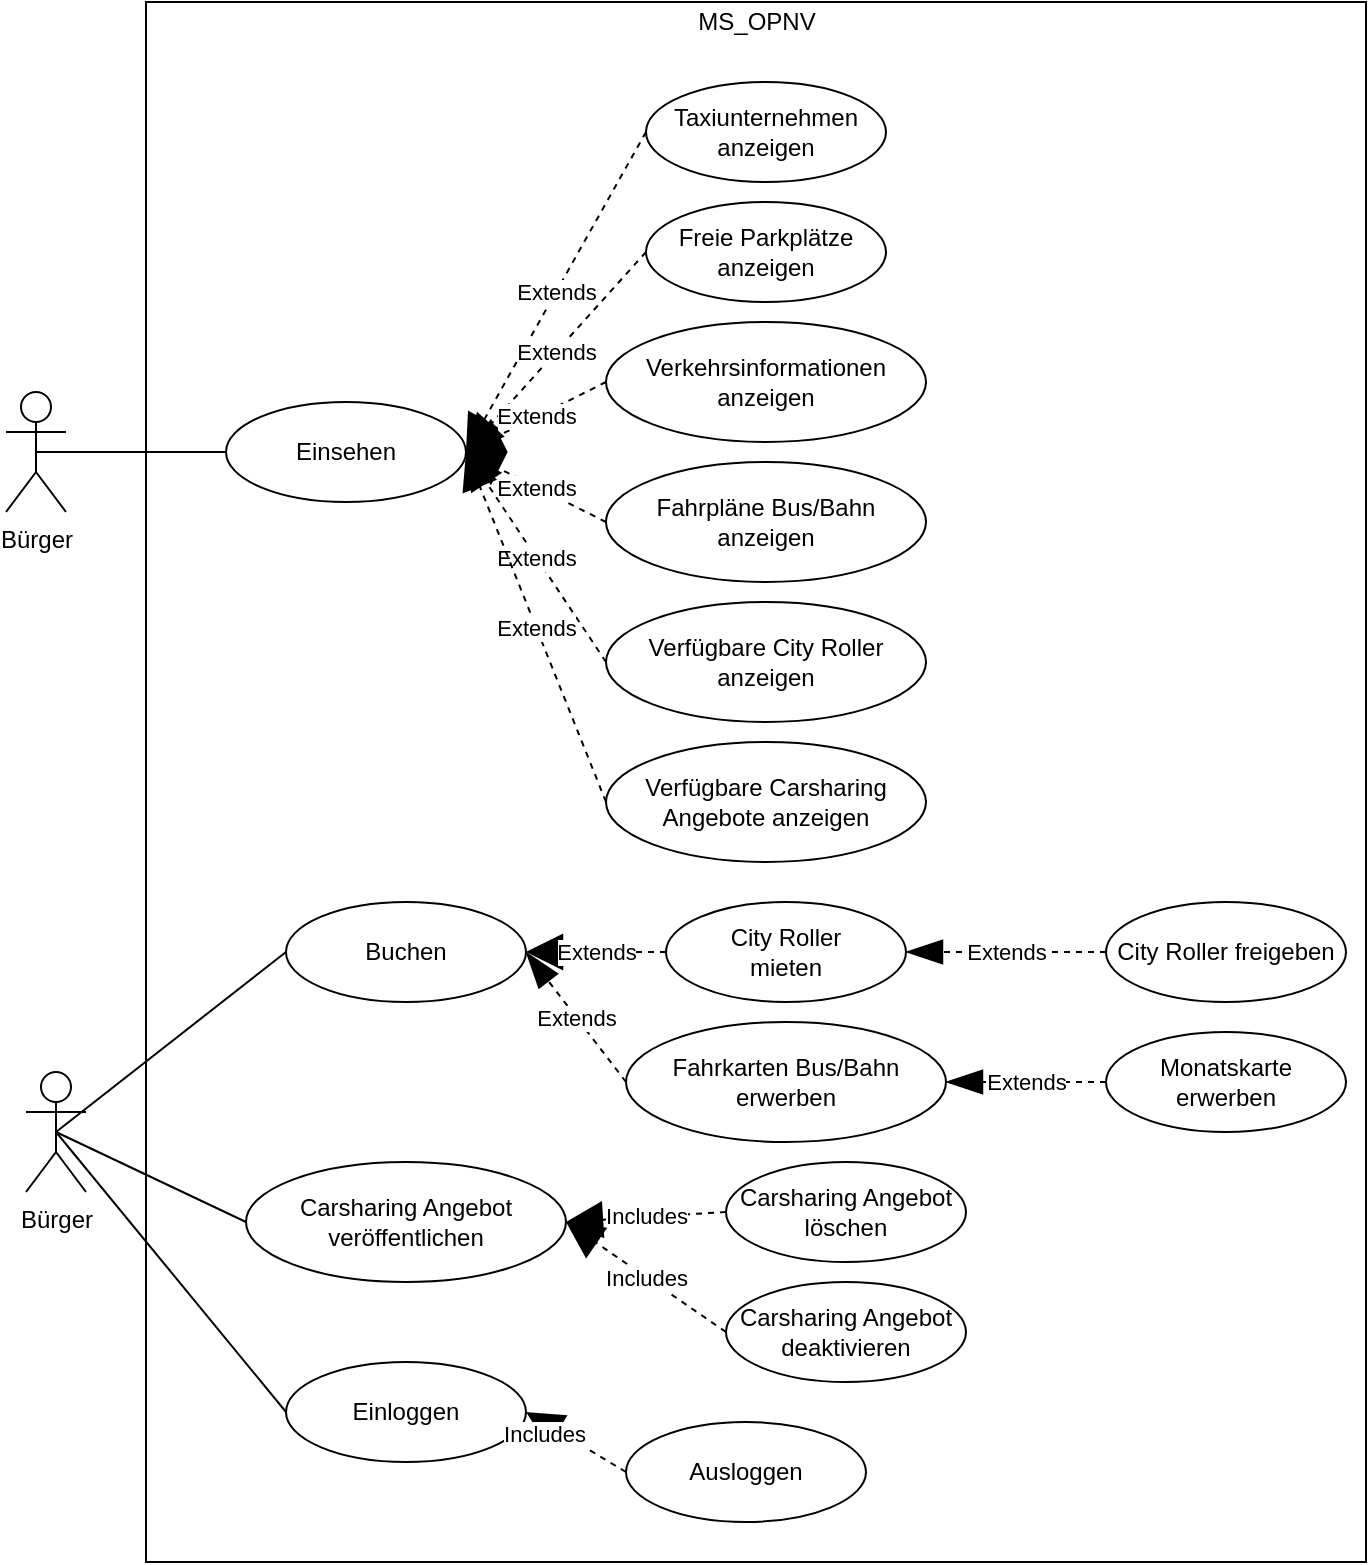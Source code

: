 <mxfile version="13.0.3" type="device"><diagram id="wSz-yzXVZgjqRO5yJUjH" name="Page-1"><mxGraphModel dx="946" dy="680" grid="1" gridSize="10" guides="1" tooltips="1" connect="1" arrows="1" fold="1" page="1" pageScale="1" pageWidth="827" pageHeight="1169" math="0" shadow="0"><root><mxCell id="0"/><mxCell id="1" parent="0"/><mxCell id="gUmcn0qF_uzuWgA-qNx5-11" value="" style="rounded=0;whiteSpace=wrap;html=1;" parent="1" vertex="1"><mxGeometry x="160" y="90" width="610" height="780" as="geometry"/></mxCell><mxCell id="gUmcn0qF_uzuWgA-qNx5-1" value="Bürger" style="shape=umlActor;verticalLabelPosition=bottom;labelBackgroundColor=#ffffff;verticalAlign=top;html=1;outlineConnect=0;" parent="1" vertex="1"><mxGeometry x="90" y="285" width="30" height="60" as="geometry"/></mxCell><mxCell id="gUmcn0qF_uzuWgA-qNx5-4" value="Einsehen" style="ellipse;whiteSpace=wrap;html=1;" parent="1" vertex="1"><mxGeometry x="200" y="290" width="120" height="50" as="geometry"/></mxCell><mxCell id="gUmcn0qF_uzuWgA-qNx5-5" value="Taxiunternehmen&lt;br&gt;anzeigen" style="ellipse;whiteSpace=wrap;html=1;" parent="1" vertex="1"><mxGeometry x="410" y="130" width="120" height="50" as="geometry"/></mxCell><mxCell id="gUmcn0qF_uzuWgA-qNx5-6" value="Freie Parkplätze&lt;br&gt;anzeigen" style="ellipse;whiteSpace=wrap;html=1;" parent="1" vertex="1"><mxGeometry x="410" y="190" width="120" height="50" as="geometry"/></mxCell><mxCell id="gUmcn0qF_uzuWgA-qNx5-7" value="Verkehrsinformationen&lt;br&gt;anzeigen" style="ellipse;whiteSpace=wrap;html=1;" parent="1" vertex="1"><mxGeometry x="390" y="250" width="160" height="60" as="geometry"/></mxCell><mxCell id="gUmcn0qF_uzuWgA-qNx5-8" value="Fahrpläne Bus/Bahn&lt;br&gt;anzeigen" style="ellipse;whiteSpace=wrap;html=1;" parent="1" vertex="1"><mxGeometry x="390" y="320" width="160" height="60" as="geometry"/></mxCell><mxCell id="gUmcn0qF_uzuWgA-qNx5-10" value="Bürger" style="shape=umlActor;verticalLabelPosition=bottom;labelBackgroundColor=#ffffff;verticalAlign=top;html=1;outlineConnect=0;" parent="1" vertex="1"><mxGeometry x="100" y="625" width="30" height="60" as="geometry"/></mxCell><mxCell id="gUmcn0qF_uzuWgA-qNx5-12" value="MS_OPNV" style="text;html=1;strokeColor=none;fillColor=none;align=center;verticalAlign=middle;whiteSpace=wrap;rounded=0;" parent="1" vertex="1"><mxGeometry x="372.5" y="90" width="185" height="20" as="geometry"/></mxCell><mxCell id="gUmcn0qF_uzuWgA-qNx5-13" value="Buchen" style="ellipse;whiteSpace=wrap;html=1;" parent="1" vertex="1"><mxGeometry x="230" y="540" width="120" height="50" as="geometry"/></mxCell><mxCell id="gUmcn0qF_uzuWgA-qNx5-15" value="City Roller&lt;br&gt;mieten" style="ellipse;whiteSpace=wrap;html=1;" parent="1" vertex="1"><mxGeometry x="420" y="540" width="120" height="50" as="geometry"/></mxCell><mxCell id="gUmcn0qF_uzuWgA-qNx5-16" value="Fahrkarten Bus/Bahn&lt;br&gt;erwerben" style="ellipse;whiteSpace=wrap;html=1;" parent="1" vertex="1"><mxGeometry x="400" y="600" width="160" height="60" as="geometry"/></mxCell><mxCell id="gUmcn0qF_uzuWgA-qNx5-17" value="Carsharing Angebot&lt;br&gt;veröffentlichen" style="ellipse;whiteSpace=wrap;html=1;" parent="1" vertex="1"><mxGeometry x="210" y="670" width="160" height="60" as="geometry"/></mxCell><mxCell id="gUmcn0qF_uzuWgA-qNx5-18" value="Verfügbare City Roller&lt;br&gt;anzeigen" style="ellipse;whiteSpace=wrap;html=1;" parent="1" vertex="1"><mxGeometry x="390" y="390" width="160" height="60" as="geometry"/></mxCell><mxCell id="gUmcn0qF_uzuWgA-qNx5-19" value="Verfügbare Carsharing Angebote anzeigen" style="ellipse;whiteSpace=wrap;html=1;" parent="1" vertex="1"><mxGeometry x="390" y="460" width="160" height="60" as="geometry"/></mxCell><mxCell id="gUmcn0qF_uzuWgA-qNx5-20" value="Carsharing Angebot&lt;br&gt;löschen" style="ellipse;whiteSpace=wrap;html=1;" parent="1" vertex="1"><mxGeometry x="450" y="670" width="120" height="50" as="geometry"/></mxCell><mxCell id="gUmcn0qF_uzuWgA-qNx5-23" value="Extends" style="endArrow=block;endSize=16;endFill=1;html=1;exitX=0;exitY=0.5;exitDx=0;exitDy=0;entryX=1;entryY=0.5;entryDx=0;entryDy=0;dashed=1;" parent="1" source="gUmcn0qF_uzuWgA-qNx5-15" target="gUmcn0qF_uzuWgA-qNx5-13" edge="1"><mxGeometry width="160" relative="1" as="geometry"><mxPoint x="424" y="540" as="sourcePoint"/><mxPoint x="354" y="600" as="targetPoint"/></mxGeometry></mxCell><mxCell id="gUmcn0qF_uzuWgA-qNx5-24" value="Extends" style="endArrow=blockThin;endSize=16;endFill=1;html=1;exitX=0;exitY=0.5;exitDx=0;exitDy=0;entryX=1;entryY=0.5;entryDx=0;entryDy=0;startArrow=none;startFill=0;dashed=1;" parent="1" source="gUmcn0qF_uzuWgA-qNx5-16" target="gUmcn0qF_uzuWgA-qNx5-13" edge="1"><mxGeometry width="160" relative="1" as="geometry"><mxPoint x="440" y="525" as="sourcePoint"/><mxPoint x="370" y="585" as="targetPoint"/></mxGeometry></mxCell><mxCell id="gUmcn0qF_uzuWgA-qNx5-25" value="Includes" style="endArrow=block;endSize=16;endFill=1;html=1;exitX=0;exitY=0.5;exitDx=0;exitDy=0;entryX=1;entryY=0.5;entryDx=0;entryDy=0;dashed=1;" parent="1" source="gUmcn0qF_uzuWgA-qNx5-20" target="gUmcn0qF_uzuWgA-qNx5-17" edge="1"><mxGeometry width="160" relative="1" as="geometry"><mxPoint x="450" y="535" as="sourcePoint"/><mxPoint x="380" y="595" as="targetPoint"/></mxGeometry></mxCell><mxCell id="gUmcn0qF_uzuWgA-qNx5-26" value="Extends" style="endArrow=block;endSize=16;endFill=1;html=1;exitX=0;exitY=0.5;exitDx=0;exitDy=0;entryX=1;entryY=0.5;entryDx=0;entryDy=0;dashed=1;" parent="1" source="gUmcn0qF_uzuWgA-qNx5-5" target="gUmcn0qF_uzuWgA-qNx5-4" edge="1"><mxGeometry width="160" relative="1" as="geometry"><mxPoint x="380" y="330" as="sourcePoint"/><mxPoint x="310" y="390" as="targetPoint"/></mxGeometry></mxCell><mxCell id="gUmcn0qF_uzuWgA-qNx5-27" value="Extends" style="endArrow=block;endSize=16;endFill=1;html=1;exitX=0;exitY=0.5;exitDx=0;exitDy=0;entryX=1;entryY=0.5;entryDx=0;entryDy=0;dashed=1;" parent="1" source="gUmcn0qF_uzuWgA-qNx5-6" target="gUmcn0qF_uzuWgA-qNx5-4" edge="1"><mxGeometry width="160" relative="1" as="geometry"><mxPoint x="420" y="165" as="sourcePoint"/><mxPoint x="330" y="325" as="targetPoint"/></mxGeometry></mxCell><mxCell id="gUmcn0qF_uzuWgA-qNx5-28" value="Extends" style="endArrow=block;endSize=16;endFill=1;html=1;exitX=0;exitY=0.5;exitDx=0;exitDy=0;entryX=1;entryY=0.5;entryDx=0;entryDy=0;dashed=1;" parent="1" source="gUmcn0qF_uzuWgA-qNx5-7" target="gUmcn0qF_uzuWgA-qNx5-4" edge="1"><mxGeometry width="160" relative="1" as="geometry"><mxPoint x="430" y="175" as="sourcePoint"/><mxPoint x="340" y="335" as="targetPoint"/></mxGeometry></mxCell><mxCell id="gUmcn0qF_uzuWgA-qNx5-29" value="Extends" style="endArrow=block;endSize=16;endFill=1;html=1;exitX=0;exitY=0.5;exitDx=0;exitDy=0;entryX=1;entryY=0.5;entryDx=0;entryDy=0;dashed=1;" parent="1" source="gUmcn0qF_uzuWgA-qNx5-8" target="gUmcn0qF_uzuWgA-qNx5-4" edge="1"><mxGeometry width="160" relative="1" as="geometry"><mxPoint x="440" y="185" as="sourcePoint"/><mxPoint x="350" y="345" as="targetPoint"/></mxGeometry></mxCell><mxCell id="gUmcn0qF_uzuWgA-qNx5-30" value="Extends" style="endArrow=block;endSize=16;endFill=1;html=1;exitX=0;exitY=0.5;exitDx=0;exitDy=0;entryX=1;entryY=0.5;entryDx=0;entryDy=0;dashed=1;" parent="1" source="gUmcn0qF_uzuWgA-qNx5-18" target="gUmcn0qF_uzuWgA-qNx5-4" edge="1"><mxGeometry width="160" relative="1" as="geometry"><mxPoint x="450" y="195" as="sourcePoint"/><mxPoint x="360" y="355" as="targetPoint"/></mxGeometry></mxCell><mxCell id="gUmcn0qF_uzuWgA-qNx5-31" value="Extends" style="endArrow=block;endSize=16;endFill=1;html=1;exitX=0;exitY=0.5;exitDx=0;exitDy=0;entryX=1;entryY=0.5;entryDx=0;entryDy=0;dashed=1;" parent="1" source="gUmcn0qF_uzuWgA-qNx5-19" target="gUmcn0qF_uzuWgA-qNx5-4" edge="1"><mxGeometry width="160" relative="1" as="geometry"><mxPoint x="460" y="205" as="sourcePoint"/><mxPoint x="370" y="365" as="targetPoint"/></mxGeometry></mxCell><mxCell id="gUmcn0qF_uzuWgA-qNx5-32" value="City Roller freigeben" style="ellipse;whiteSpace=wrap;html=1;" parent="1" vertex="1"><mxGeometry x="640" y="540" width="120" height="50" as="geometry"/></mxCell><mxCell id="gUmcn0qF_uzuWgA-qNx5-35" value="Monatskarte&lt;br&gt;erwerben" style="ellipse;whiteSpace=wrap;html=1;" parent="1" vertex="1"><mxGeometry x="640" y="605" width="120" height="50" as="geometry"/></mxCell><mxCell id="gUmcn0qF_uzuWgA-qNx5-36" value="Extends" style="endArrow=blockThin;endSize=16;endFill=1;html=1;exitX=0;exitY=0.5;exitDx=0;exitDy=0;entryX=1;entryY=0.5;entryDx=0;entryDy=0;startArrow=none;startFill=0;dashed=1;" parent="1" source="gUmcn0qF_uzuWgA-qNx5-35" target="gUmcn0qF_uzuWgA-qNx5-16" edge="1"><mxGeometry width="160" relative="1" as="geometry"><mxPoint x="410" y="640" as="sourcePoint"/><mxPoint x="360" y="575" as="targetPoint"/></mxGeometry></mxCell><mxCell id="gUmcn0qF_uzuWgA-qNx5-38" value="Extends" style="endArrow=blockThin;endSize=16;endFill=1;html=1;exitX=0;exitY=0.5;exitDx=0;exitDy=0;entryX=1;entryY=0.5;entryDx=0;entryDy=0;startArrow=none;startFill=0;dashed=1;" parent="1" source="gUmcn0qF_uzuWgA-qNx5-32" target="gUmcn0qF_uzuWgA-qNx5-15" edge="1"><mxGeometry width="160" relative="1" as="geometry"><mxPoint x="630" y="565" as="sourcePoint"/><mxPoint x="550" y="565" as="targetPoint"/></mxGeometry></mxCell><mxCell id="gUmcn0qF_uzuWgA-qNx5-39" value="Einloggen" style="ellipse;whiteSpace=wrap;html=1;" parent="1" vertex="1"><mxGeometry x="230" y="770" width="120" height="50" as="geometry"/></mxCell><mxCell id="gUmcn0qF_uzuWgA-qNx5-40" value="Ausloggen" style="ellipse;whiteSpace=wrap;html=1;" parent="1" vertex="1"><mxGeometry x="400" y="800" width="120" height="50" as="geometry"/></mxCell><mxCell id="gUmcn0qF_uzuWgA-qNx5-42" value="Includes" style="endArrow=block;endSize=16;endFill=1;html=1;exitX=0;exitY=0.5;exitDx=0;exitDy=0;entryX=1;entryY=0.5;entryDx=0;entryDy=0;dashed=1;" parent="1" source="gUmcn0qF_uzuWgA-qNx5-40" target="gUmcn0qF_uzuWgA-qNx5-39" edge="1"><mxGeometry x="0.52" y="4" width="160" relative="1" as="geometry"><mxPoint x="430" y="715" as="sourcePoint"/><mxPoint x="380" y="690" as="targetPoint"/><mxPoint x="-1" as="offset"/></mxGeometry></mxCell><mxCell id="gUmcn0qF_uzuWgA-qNx5-43" value="" style="endArrow=none;html=1;exitX=0.5;exitY=0.5;exitDx=0;exitDy=0;exitPerimeter=0;entryX=0;entryY=0.5;entryDx=0;entryDy=0;" parent="1" source="gUmcn0qF_uzuWgA-qNx5-10" target="gUmcn0qF_uzuWgA-qNx5-13" edge="1"><mxGeometry width="50" height="50" relative="1" as="geometry"><mxPoint x="170" y="650" as="sourcePoint"/><mxPoint x="220" y="600" as="targetPoint"/></mxGeometry></mxCell><mxCell id="gUmcn0qF_uzuWgA-qNx5-44" value="" style="endArrow=none;html=1;exitX=0.5;exitY=0.5;exitDx=0;exitDy=0;exitPerimeter=0;entryX=0;entryY=0.5;entryDx=0;entryDy=0;" parent="1" source="gUmcn0qF_uzuWgA-qNx5-10" target="gUmcn0qF_uzuWgA-qNx5-17" edge="1"><mxGeometry width="50" height="50" relative="1" as="geometry"><mxPoint x="125" y="665" as="sourcePoint"/><mxPoint x="240" y="575" as="targetPoint"/></mxGeometry></mxCell><mxCell id="gUmcn0qF_uzuWgA-qNx5-45" value="" style="endArrow=none;html=1;exitX=0.5;exitY=0.5;exitDx=0;exitDy=0;exitPerimeter=0;entryX=0;entryY=0.5;entryDx=0;entryDy=0;" parent="1" source="gUmcn0qF_uzuWgA-qNx5-10" target="gUmcn0qF_uzuWgA-qNx5-39" edge="1"><mxGeometry width="50" height="50" relative="1" as="geometry"><mxPoint x="125" y="665" as="sourcePoint"/><mxPoint x="220" y="690" as="targetPoint"/></mxGeometry></mxCell><mxCell id="gUmcn0qF_uzuWgA-qNx5-46" value="" style="endArrow=none;html=1;exitX=0.5;exitY=0.5;exitDx=0;exitDy=0;exitPerimeter=0;entryX=0;entryY=0.5;entryDx=0;entryDy=0;" parent="1" source="gUmcn0qF_uzuWgA-qNx5-1" target="gUmcn0qF_uzuWgA-qNx5-4" edge="1"><mxGeometry width="50" height="50" relative="1" as="geometry"><mxPoint x="390" y="340" as="sourcePoint"/><mxPoint x="440" y="290" as="targetPoint"/></mxGeometry></mxCell><mxCell id="iEjV0-brRswqthTfUcFo-5" value="Carsharing Angebot&lt;br&gt;deaktivieren" style="ellipse;whiteSpace=wrap;html=1;" parent="1" vertex="1"><mxGeometry x="450" y="730" width="120" height="50" as="geometry"/></mxCell><mxCell id="iEjV0-brRswqthTfUcFo-6" value="Includes" style="endArrow=block;endSize=16;endFill=1;html=1;exitX=0;exitY=0.5;exitDx=0;exitDy=0;entryX=1;entryY=0.5;entryDx=0;entryDy=0;dashed=1;" parent="1" source="iEjV0-brRswqthTfUcFo-5" target="gUmcn0qF_uzuWgA-qNx5-17" edge="1"><mxGeometry width="160" relative="1" as="geometry"><mxPoint x="450" y="595" as="sourcePoint"/><mxPoint x="370" y="720" as="targetPoint"/></mxGeometry></mxCell></root></mxGraphModel></diagram></mxfile>